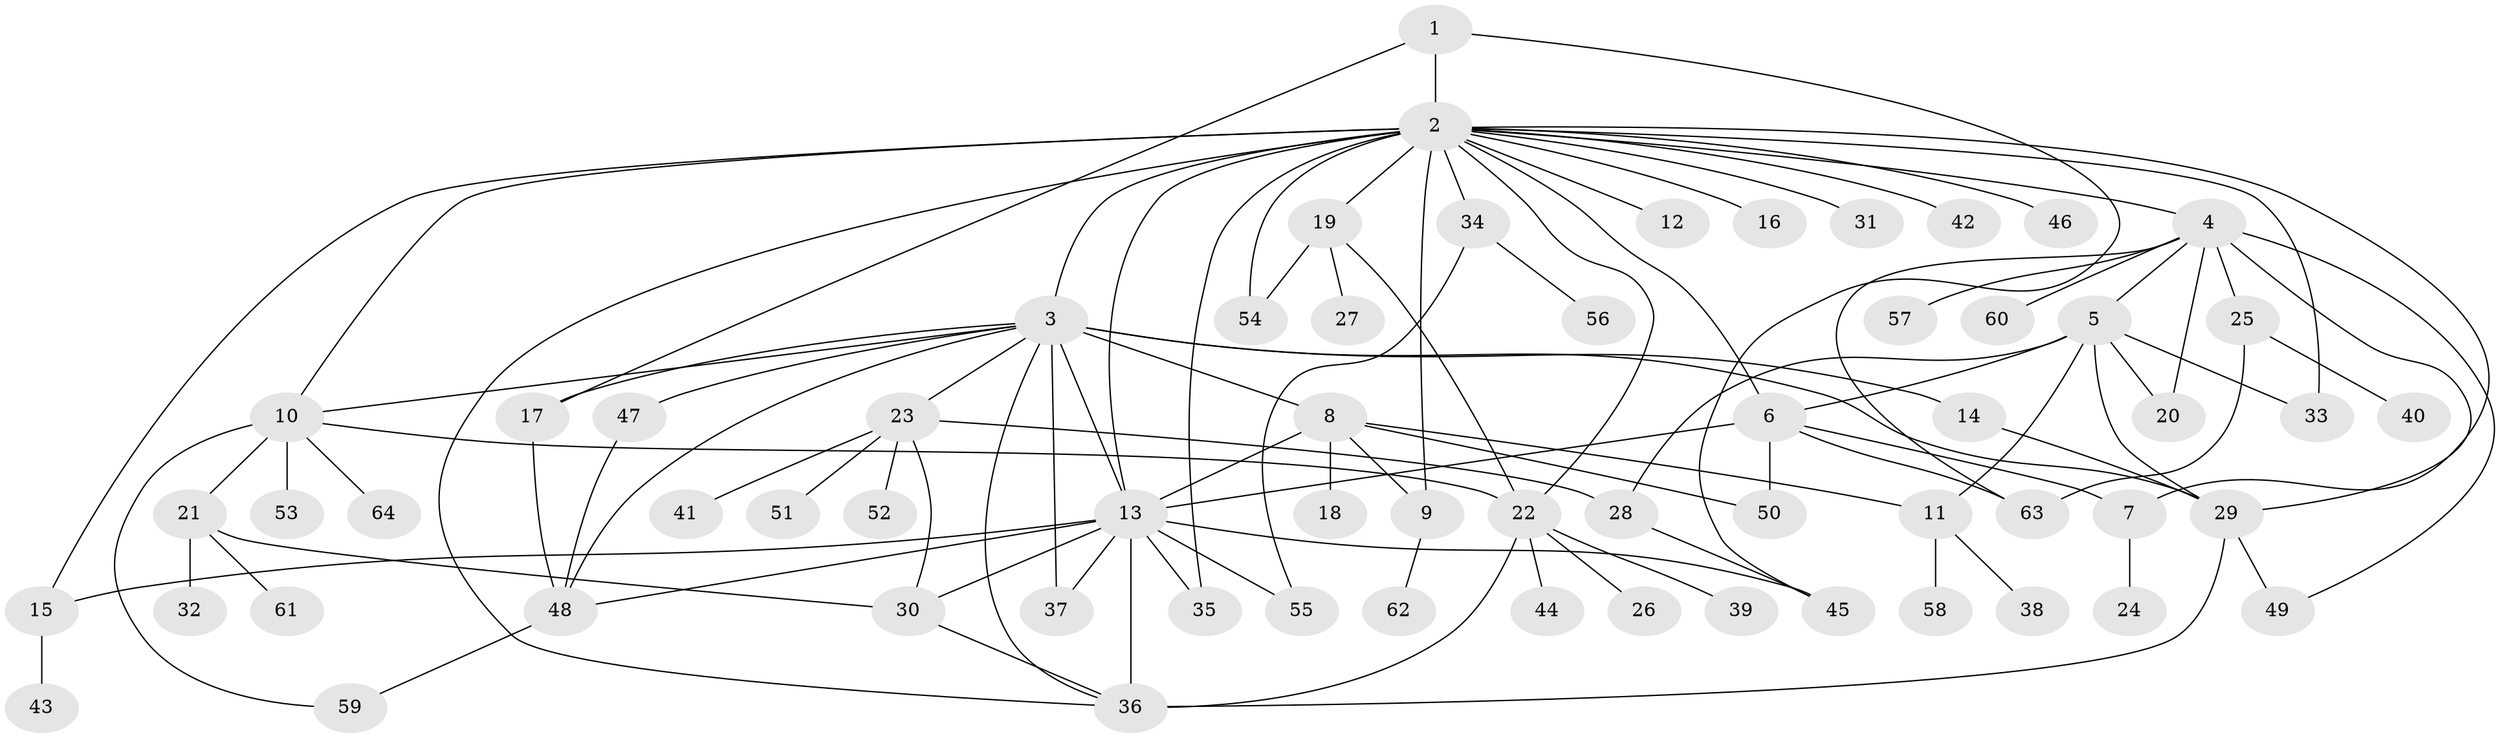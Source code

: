// original degree distribution, {3: 0.11811023622047244, 25: 0.007874015748031496, 19: 0.007874015748031496, 1: 0.44881889763779526, 10: 0.007874015748031496, 15: 0.007874015748031496, 4: 0.09448818897637795, 16: 0.007874015748031496, 2: 0.2440944881889764, 8: 0.015748031496062992, 5: 0.023622047244094488, 9: 0.007874015748031496, 7: 0.007874015748031496}
// Generated by graph-tools (version 1.1) at 2025/35/03/09/25 02:35:43]
// undirected, 64 vertices, 102 edges
graph export_dot {
graph [start="1"]
  node [color=gray90,style=filled];
  1;
  2;
  3;
  4;
  5;
  6;
  7;
  8;
  9;
  10;
  11;
  12;
  13;
  14;
  15;
  16;
  17;
  18;
  19;
  20;
  21;
  22;
  23;
  24;
  25;
  26;
  27;
  28;
  29;
  30;
  31;
  32;
  33;
  34;
  35;
  36;
  37;
  38;
  39;
  40;
  41;
  42;
  43;
  44;
  45;
  46;
  47;
  48;
  49;
  50;
  51;
  52;
  53;
  54;
  55;
  56;
  57;
  58;
  59;
  60;
  61;
  62;
  63;
  64;
  1 -- 2 [weight=2.0];
  1 -- 17 [weight=2.0];
  1 -- 45 [weight=1.0];
  2 -- 3 [weight=1.0];
  2 -- 4 [weight=1.0];
  2 -- 6 [weight=1.0];
  2 -- 7 [weight=1.0];
  2 -- 9 [weight=1.0];
  2 -- 10 [weight=1.0];
  2 -- 12 [weight=1.0];
  2 -- 13 [weight=1.0];
  2 -- 15 [weight=1.0];
  2 -- 16 [weight=1.0];
  2 -- 19 [weight=1.0];
  2 -- 22 [weight=1.0];
  2 -- 31 [weight=1.0];
  2 -- 33 [weight=1.0];
  2 -- 34 [weight=1.0];
  2 -- 35 [weight=2.0];
  2 -- 36 [weight=1.0];
  2 -- 42 [weight=1.0];
  2 -- 46 [weight=1.0];
  2 -- 54 [weight=1.0];
  3 -- 8 [weight=1.0];
  3 -- 10 [weight=1.0];
  3 -- 13 [weight=2.0];
  3 -- 14 [weight=6.0];
  3 -- 17 [weight=1.0];
  3 -- 23 [weight=1.0];
  3 -- 29 [weight=1.0];
  3 -- 36 [weight=1.0];
  3 -- 37 [weight=1.0];
  3 -- 47 [weight=1.0];
  3 -- 48 [weight=1.0];
  4 -- 5 [weight=1.0];
  4 -- 20 [weight=1.0];
  4 -- 25 [weight=1.0];
  4 -- 29 [weight=1.0];
  4 -- 49 [weight=1.0];
  4 -- 57 [weight=1.0];
  4 -- 60 [weight=1.0];
  4 -- 63 [weight=1.0];
  5 -- 6 [weight=8.0];
  5 -- 11 [weight=1.0];
  5 -- 20 [weight=1.0];
  5 -- 28 [weight=1.0];
  5 -- 29 [weight=1.0];
  5 -- 33 [weight=1.0];
  6 -- 7 [weight=1.0];
  6 -- 13 [weight=3.0];
  6 -- 50 [weight=1.0];
  6 -- 63 [weight=1.0];
  7 -- 24 [weight=1.0];
  8 -- 9 [weight=1.0];
  8 -- 11 [weight=1.0];
  8 -- 13 [weight=10.0];
  8 -- 18 [weight=1.0];
  8 -- 50 [weight=1.0];
  9 -- 62 [weight=1.0];
  10 -- 21 [weight=1.0];
  10 -- 22 [weight=1.0];
  10 -- 53 [weight=1.0];
  10 -- 59 [weight=1.0];
  10 -- 64 [weight=1.0];
  11 -- 38 [weight=1.0];
  11 -- 58 [weight=1.0];
  13 -- 15 [weight=1.0];
  13 -- 30 [weight=1.0];
  13 -- 35 [weight=1.0];
  13 -- 36 [weight=2.0];
  13 -- 37 [weight=1.0];
  13 -- 45 [weight=1.0];
  13 -- 48 [weight=1.0];
  13 -- 55 [weight=1.0];
  14 -- 29 [weight=1.0];
  15 -- 43 [weight=1.0];
  17 -- 48 [weight=1.0];
  19 -- 22 [weight=1.0];
  19 -- 27 [weight=1.0];
  19 -- 54 [weight=1.0];
  21 -- 30 [weight=1.0];
  21 -- 32 [weight=1.0];
  21 -- 61 [weight=1.0];
  22 -- 26 [weight=1.0];
  22 -- 36 [weight=1.0];
  22 -- 39 [weight=1.0];
  22 -- 44 [weight=1.0];
  23 -- 28 [weight=1.0];
  23 -- 30 [weight=1.0];
  23 -- 41 [weight=1.0];
  23 -- 51 [weight=1.0];
  23 -- 52 [weight=1.0];
  25 -- 40 [weight=1.0];
  25 -- 63 [weight=1.0];
  28 -- 45 [weight=1.0];
  29 -- 36 [weight=1.0];
  29 -- 49 [weight=2.0];
  30 -- 36 [weight=1.0];
  34 -- 55 [weight=1.0];
  34 -- 56 [weight=1.0];
  47 -- 48 [weight=1.0];
  48 -- 59 [weight=1.0];
}
